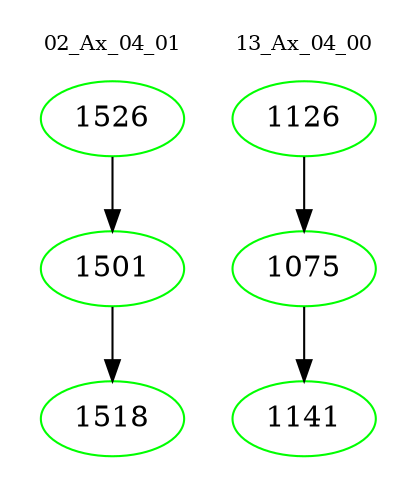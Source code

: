 digraph{
subgraph cluster_0 {
color = white
label = "02_Ax_04_01";
fontsize=10;
T0_1526 [label="1526", color="green"]
T0_1526 -> T0_1501 [color="black"]
T0_1501 [label="1501", color="green"]
T0_1501 -> T0_1518 [color="black"]
T0_1518 [label="1518", color="green"]
}
subgraph cluster_1 {
color = white
label = "13_Ax_04_00";
fontsize=10;
T1_1126 [label="1126", color="green"]
T1_1126 -> T1_1075 [color="black"]
T1_1075 [label="1075", color="green"]
T1_1075 -> T1_1141 [color="black"]
T1_1141 [label="1141", color="green"]
}
}
